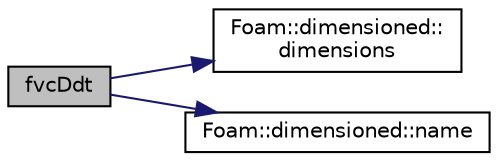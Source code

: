 digraph "fvcDdt"
{
  bgcolor="transparent";
  edge [fontname="Helvetica",fontsize="10",labelfontname="Helvetica",labelfontsize="10"];
  node [fontname="Helvetica",fontsize="10",shape=record];
  rankdir="LR";
  Node1 [label="fvcDdt",height=0.2,width=0.4,color="black", fillcolor="grey75", style="filled", fontcolor="black"];
  Node1 -> Node2 [color="midnightblue",fontsize="10",style="solid",fontname="Helvetica"];
  Node2 [label="Foam::dimensioned::\ldimensions",height=0.2,width=0.4,color="black",URL="$a00532.html#a6098093e7de06370342a85cfae8b31f5",tooltip="Return const reference to dimensions. "];
  Node1 -> Node3 [color="midnightblue",fontsize="10",style="solid",fontname="Helvetica"];
  Node3 [label="Foam::dimensioned::name",height=0.2,width=0.4,color="black",URL="$a00532.html#a6d60057c26042eaf7fa1b3b6fb07b582",tooltip="Return const reference to name. "];
}
